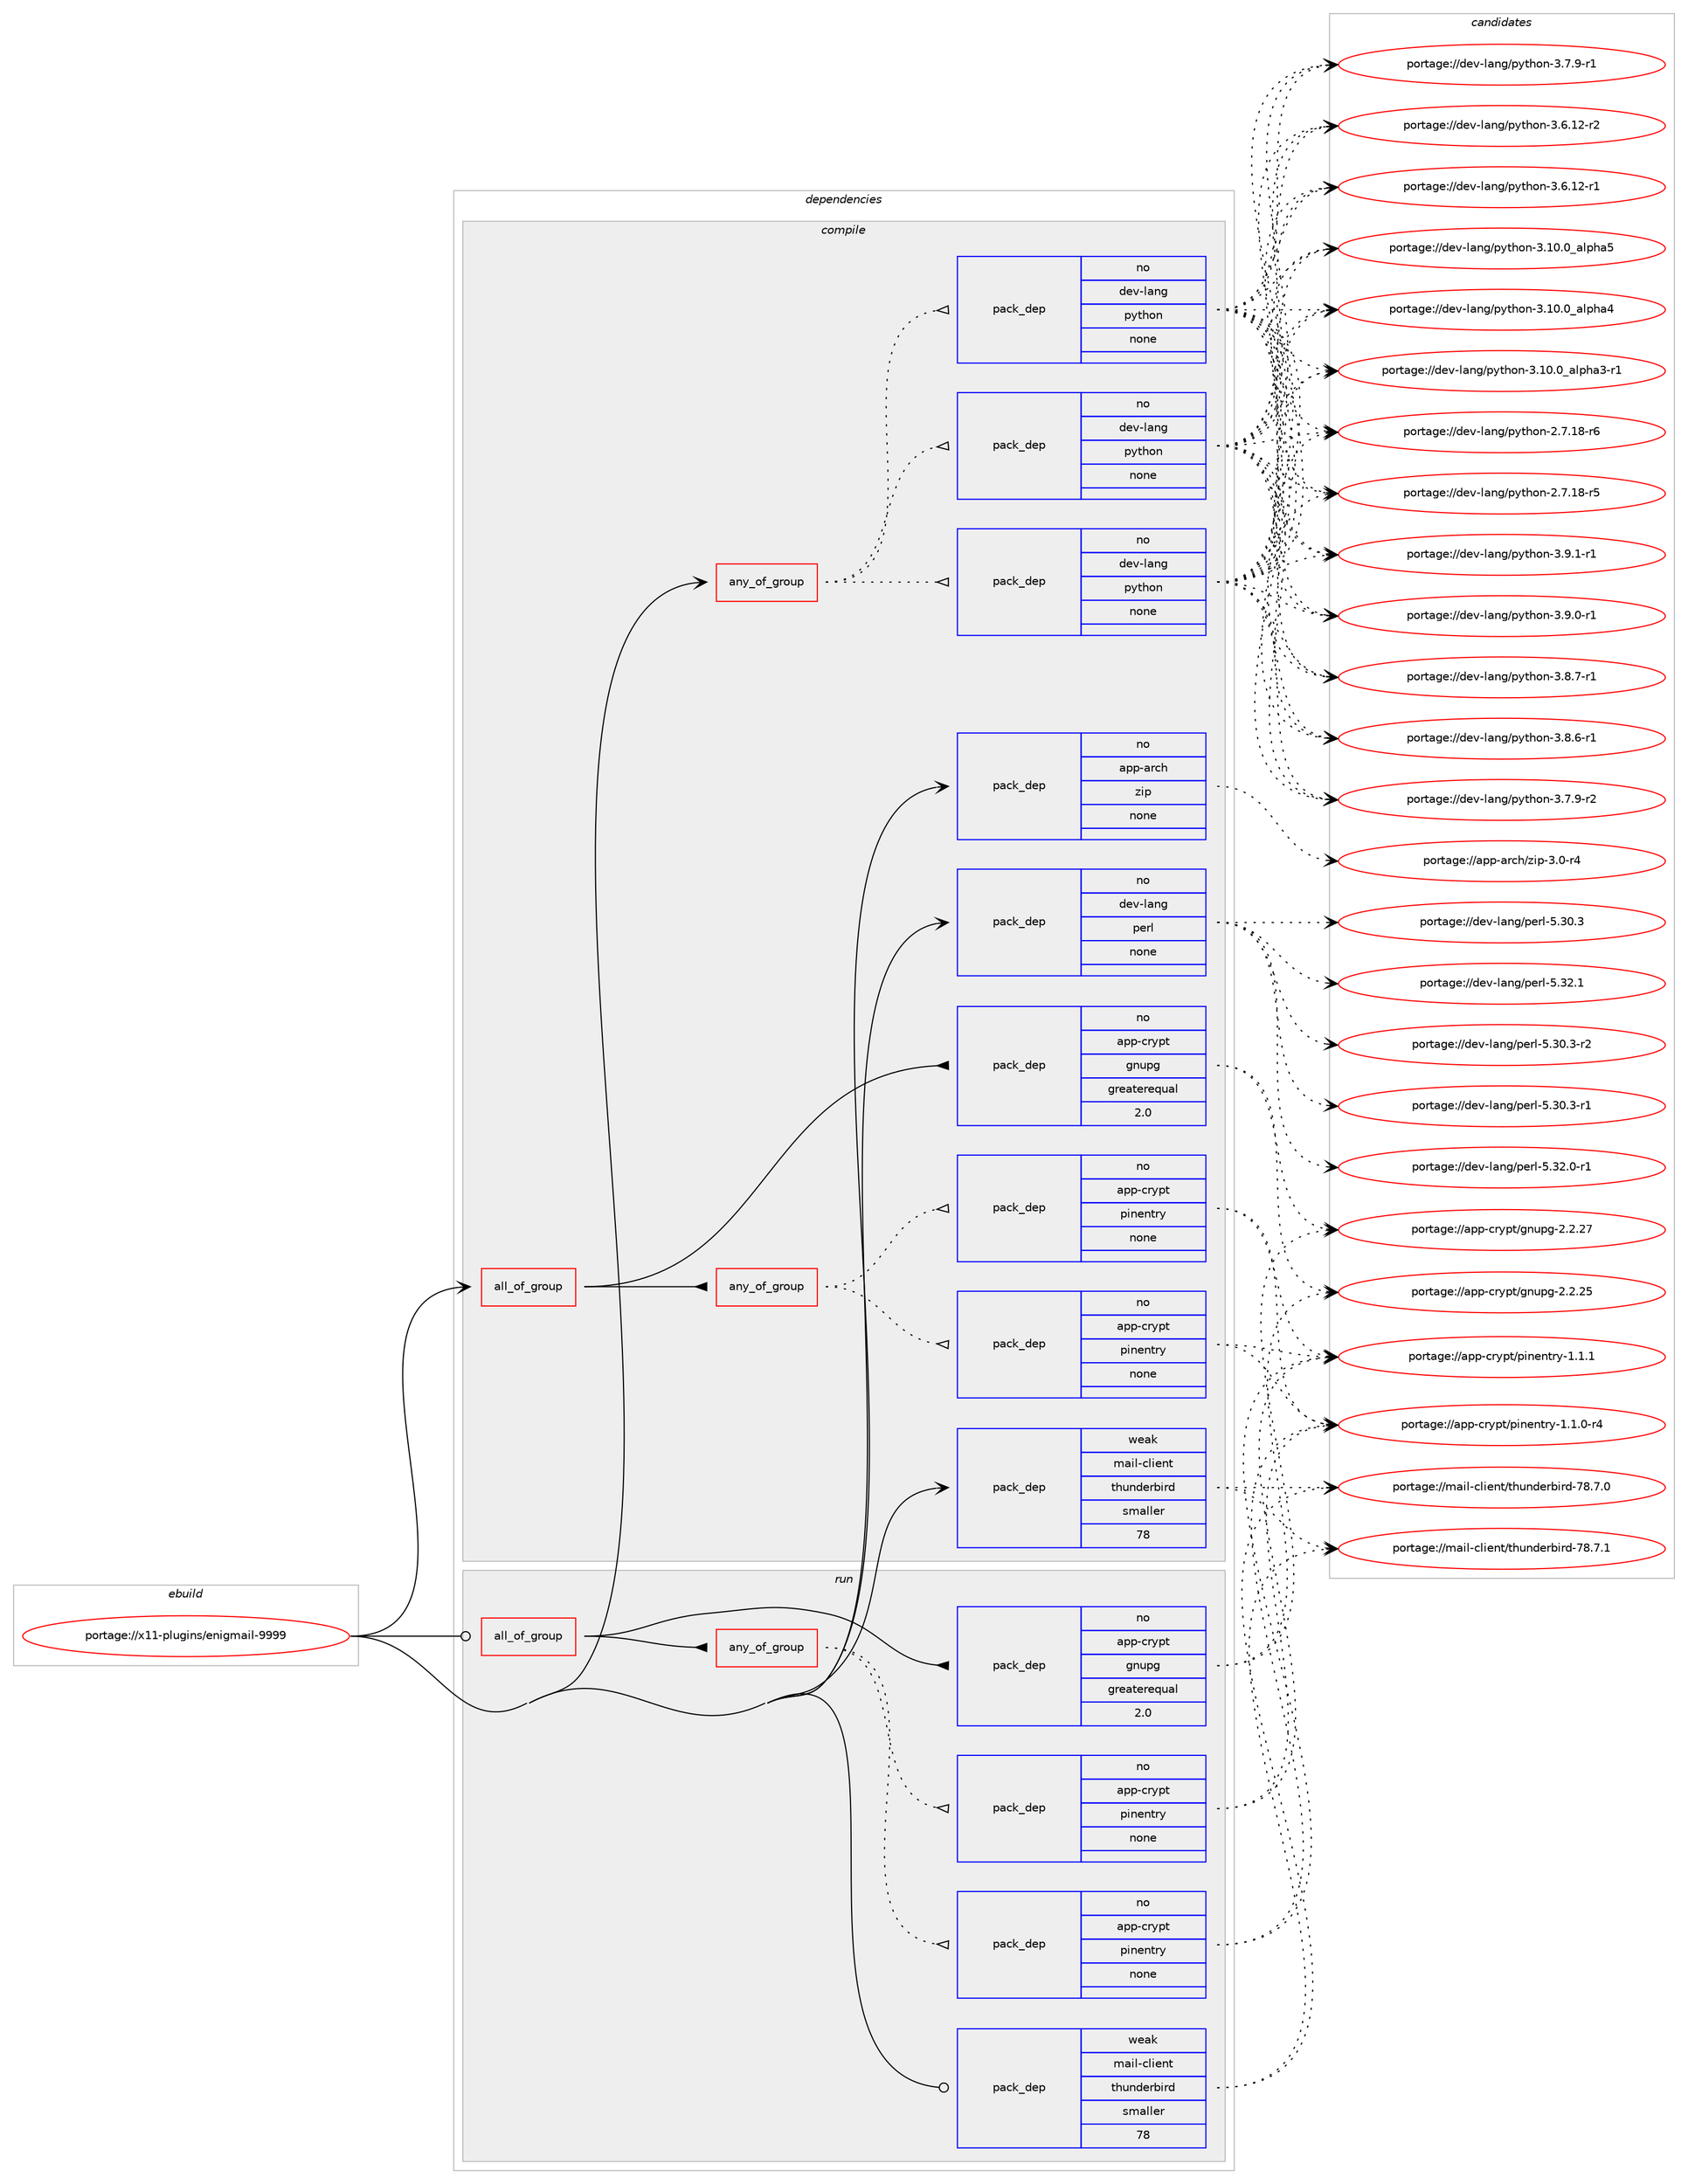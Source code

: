 digraph prolog {

# *************
# Graph options
# *************

newrank=true;
concentrate=true;
compound=true;
graph [rankdir=LR,fontname=Helvetica,fontsize=10,ranksep=1.5];#, ranksep=2.5, nodesep=0.2];
edge  [arrowhead=vee];
node  [fontname=Helvetica,fontsize=10];

# **********
# The ebuild
# **********

subgraph cluster_leftcol {
color=gray;
rank=same;
label=<<i>ebuild</i>>;
id [label="portage://x11-plugins/enigmail-9999", color=red, width=4, href="../x11-plugins/enigmail-9999.svg"];
}

# ****************
# The dependencies
# ****************

subgraph cluster_midcol {
color=gray;
label=<<i>dependencies</i>>;
subgraph cluster_compile {
fillcolor="#eeeeee";
style=filled;
label=<<i>compile</i>>;
subgraph all3 {
dependency1068 [label=<<TABLE BORDER="0" CELLBORDER="1" CELLSPACING="0" CELLPADDING="4"><TR><TD CELLPADDING="10">all_of_group</TD></TR></TABLE>>, shape=none, color=red];subgraph pack943 {
dependency1069 [label=<<TABLE BORDER="0" CELLBORDER="1" CELLSPACING="0" CELLPADDING="4" WIDTH="220"><TR><TD ROWSPAN="6" CELLPADDING="30">pack_dep</TD></TR><TR><TD WIDTH="110">no</TD></TR><TR><TD>app-crypt</TD></TR><TR><TD>gnupg</TD></TR><TR><TD>greaterequal</TD></TR><TR><TD>2.0</TD></TR></TABLE>>, shape=none, color=blue];
}
dependency1068:e -> dependency1069:w [weight=20,style="solid",arrowhead="inv"];
subgraph any13 {
dependency1070 [label=<<TABLE BORDER="0" CELLBORDER="1" CELLSPACING="0" CELLPADDING="4"><TR><TD CELLPADDING="10">any_of_group</TD></TR></TABLE>>, shape=none, color=red];subgraph pack944 {
dependency1071 [label=<<TABLE BORDER="0" CELLBORDER="1" CELLSPACING="0" CELLPADDING="4" WIDTH="220"><TR><TD ROWSPAN="6" CELLPADDING="30">pack_dep</TD></TR><TR><TD WIDTH="110">no</TD></TR><TR><TD>app-crypt</TD></TR><TR><TD>pinentry</TD></TR><TR><TD>none</TD></TR><TR><TD></TD></TR></TABLE>>, shape=none, color=blue];
}
dependency1070:e -> dependency1071:w [weight=20,style="dotted",arrowhead="oinv"];
subgraph pack945 {
dependency1072 [label=<<TABLE BORDER="0" CELLBORDER="1" CELLSPACING="0" CELLPADDING="4" WIDTH="220"><TR><TD ROWSPAN="6" CELLPADDING="30">pack_dep</TD></TR><TR><TD WIDTH="110">no</TD></TR><TR><TD>app-crypt</TD></TR><TR><TD>pinentry</TD></TR><TR><TD>none</TD></TR><TR><TD></TD></TR></TABLE>>, shape=none, color=blue];
}
dependency1070:e -> dependency1072:w [weight=20,style="dotted",arrowhead="oinv"];
}
dependency1068:e -> dependency1070:w [weight=20,style="solid",arrowhead="inv"];
}
id:e -> dependency1068:w [weight=20,style="solid",arrowhead="vee"];
subgraph any14 {
dependency1073 [label=<<TABLE BORDER="0" CELLBORDER="1" CELLSPACING="0" CELLPADDING="4"><TR><TD CELLPADDING="10">any_of_group</TD></TR></TABLE>>, shape=none, color=red];subgraph pack946 {
dependency1074 [label=<<TABLE BORDER="0" CELLBORDER="1" CELLSPACING="0" CELLPADDING="4" WIDTH="220"><TR><TD ROWSPAN="6" CELLPADDING="30">pack_dep</TD></TR><TR><TD WIDTH="110">no</TD></TR><TR><TD>dev-lang</TD></TR><TR><TD>python</TD></TR><TR><TD>none</TD></TR><TR><TD></TD></TR></TABLE>>, shape=none, color=blue];
}
dependency1073:e -> dependency1074:w [weight=20,style="dotted",arrowhead="oinv"];
subgraph pack947 {
dependency1075 [label=<<TABLE BORDER="0" CELLBORDER="1" CELLSPACING="0" CELLPADDING="4" WIDTH="220"><TR><TD ROWSPAN="6" CELLPADDING="30">pack_dep</TD></TR><TR><TD WIDTH="110">no</TD></TR><TR><TD>dev-lang</TD></TR><TR><TD>python</TD></TR><TR><TD>none</TD></TR><TR><TD></TD></TR></TABLE>>, shape=none, color=blue];
}
dependency1073:e -> dependency1075:w [weight=20,style="dotted",arrowhead="oinv"];
subgraph pack948 {
dependency1076 [label=<<TABLE BORDER="0" CELLBORDER="1" CELLSPACING="0" CELLPADDING="4" WIDTH="220"><TR><TD ROWSPAN="6" CELLPADDING="30">pack_dep</TD></TR><TR><TD WIDTH="110">no</TD></TR><TR><TD>dev-lang</TD></TR><TR><TD>python</TD></TR><TR><TD>none</TD></TR><TR><TD></TD></TR></TABLE>>, shape=none, color=blue];
}
dependency1073:e -> dependency1076:w [weight=20,style="dotted",arrowhead="oinv"];
}
id:e -> dependency1073:w [weight=20,style="solid",arrowhead="vee"];
subgraph pack949 {
dependency1077 [label=<<TABLE BORDER="0" CELLBORDER="1" CELLSPACING="0" CELLPADDING="4" WIDTH="220"><TR><TD ROWSPAN="6" CELLPADDING="30">pack_dep</TD></TR><TR><TD WIDTH="110">no</TD></TR><TR><TD>app-arch</TD></TR><TR><TD>zip</TD></TR><TR><TD>none</TD></TR><TR><TD></TD></TR></TABLE>>, shape=none, color=blue];
}
id:e -> dependency1077:w [weight=20,style="solid",arrowhead="vee"];
subgraph pack950 {
dependency1078 [label=<<TABLE BORDER="0" CELLBORDER="1" CELLSPACING="0" CELLPADDING="4" WIDTH="220"><TR><TD ROWSPAN="6" CELLPADDING="30">pack_dep</TD></TR><TR><TD WIDTH="110">no</TD></TR><TR><TD>dev-lang</TD></TR><TR><TD>perl</TD></TR><TR><TD>none</TD></TR><TR><TD></TD></TR></TABLE>>, shape=none, color=blue];
}
id:e -> dependency1078:w [weight=20,style="solid",arrowhead="vee"];
subgraph pack951 {
dependency1079 [label=<<TABLE BORDER="0" CELLBORDER="1" CELLSPACING="0" CELLPADDING="4" WIDTH="220"><TR><TD ROWSPAN="6" CELLPADDING="30">pack_dep</TD></TR><TR><TD WIDTH="110">weak</TD></TR><TR><TD>mail-client</TD></TR><TR><TD>thunderbird</TD></TR><TR><TD>smaller</TD></TR><TR><TD>78</TD></TR></TABLE>>, shape=none, color=blue];
}
id:e -> dependency1079:w [weight=20,style="solid",arrowhead="vee"];
}
subgraph cluster_compileandrun {
fillcolor="#eeeeee";
style=filled;
label=<<i>compile and run</i>>;
}
subgraph cluster_run {
fillcolor="#eeeeee";
style=filled;
label=<<i>run</i>>;
subgraph all4 {
dependency1080 [label=<<TABLE BORDER="0" CELLBORDER="1" CELLSPACING="0" CELLPADDING="4"><TR><TD CELLPADDING="10">all_of_group</TD></TR></TABLE>>, shape=none, color=red];subgraph pack952 {
dependency1081 [label=<<TABLE BORDER="0" CELLBORDER="1" CELLSPACING="0" CELLPADDING="4" WIDTH="220"><TR><TD ROWSPAN="6" CELLPADDING="30">pack_dep</TD></TR><TR><TD WIDTH="110">no</TD></TR><TR><TD>app-crypt</TD></TR><TR><TD>gnupg</TD></TR><TR><TD>greaterequal</TD></TR><TR><TD>2.0</TD></TR></TABLE>>, shape=none, color=blue];
}
dependency1080:e -> dependency1081:w [weight=20,style="solid",arrowhead="inv"];
subgraph any15 {
dependency1082 [label=<<TABLE BORDER="0" CELLBORDER="1" CELLSPACING="0" CELLPADDING="4"><TR><TD CELLPADDING="10">any_of_group</TD></TR></TABLE>>, shape=none, color=red];subgraph pack953 {
dependency1083 [label=<<TABLE BORDER="0" CELLBORDER="1" CELLSPACING="0" CELLPADDING="4" WIDTH="220"><TR><TD ROWSPAN="6" CELLPADDING="30">pack_dep</TD></TR><TR><TD WIDTH="110">no</TD></TR><TR><TD>app-crypt</TD></TR><TR><TD>pinentry</TD></TR><TR><TD>none</TD></TR><TR><TD></TD></TR></TABLE>>, shape=none, color=blue];
}
dependency1082:e -> dependency1083:w [weight=20,style="dotted",arrowhead="oinv"];
subgraph pack954 {
dependency1084 [label=<<TABLE BORDER="0" CELLBORDER="1" CELLSPACING="0" CELLPADDING="4" WIDTH="220"><TR><TD ROWSPAN="6" CELLPADDING="30">pack_dep</TD></TR><TR><TD WIDTH="110">no</TD></TR><TR><TD>app-crypt</TD></TR><TR><TD>pinentry</TD></TR><TR><TD>none</TD></TR><TR><TD></TD></TR></TABLE>>, shape=none, color=blue];
}
dependency1082:e -> dependency1084:w [weight=20,style="dotted",arrowhead="oinv"];
}
dependency1080:e -> dependency1082:w [weight=20,style="solid",arrowhead="inv"];
}
id:e -> dependency1080:w [weight=20,style="solid",arrowhead="odot"];
subgraph pack955 {
dependency1085 [label=<<TABLE BORDER="0" CELLBORDER="1" CELLSPACING="0" CELLPADDING="4" WIDTH="220"><TR><TD ROWSPAN="6" CELLPADDING="30">pack_dep</TD></TR><TR><TD WIDTH="110">weak</TD></TR><TR><TD>mail-client</TD></TR><TR><TD>thunderbird</TD></TR><TR><TD>smaller</TD></TR><TR><TD>78</TD></TR></TABLE>>, shape=none, color=blue];
}
id:e -> dependency1085:w [weight=20,style="solid",arrowhead="odot"];
}
}

# **************
# The candidates
# **************

subgraph cluster_choices {
rank=same;
color=gray;
label=<<i>candidates</i>>;

subgraph choice943 {
color=black;
nodesep=1;
choice9711211245991141211121164710311011711210345504650465055 [label="portage://app-crypt/gnupg-2.2.27", color=red, width=4,href="../app-crypt/gnupg-2.2.27.svg"];
choice9711211245991141211121164710311011711210345504650465053 [label="portage://app-crypt/gnupg-2.2.25", color=red, width=4,href="../app-crypt/gnupg-2.2.25.svg"];
dependency1069:e -> choice9711211245991141211121164710311011711210345504650465055:w [style=dotted,weight="100"];
dependency1069:e -> choice9711211245991141211121164710311011711210345504650465053:w [style=dotted,weight="100"];
}
subgraph choice944 {
color=black;
nodesep=1;
choice97112112459911412111211647112105110101110116114121454946494649 [label="portage://app-crypt/pinentry-1.1.1", color=red, width=4,href="../app-crypt/pinentry-1.1.1.svg"];
choice971121124599114121112116471121051101011101161141214549464946484511452 [label="portage://app-crypt/pinentry-1.1.0-r4", color=red, width=4,href="../app-crypt/pinentry-1.1.0-r4.svg"];
dependency1071:e -> choice97112112459911412111211647112105110101110116114121454946494649:w [style=dotted,weight="100"];
dependency1071:e -> choice971121124599114121112116471121051101011101161141214549464946484511452:w [style=dotted,weight="100"];
}
subgraph choice945 {
color=black;
nodesep=1;
choice97112112459911412111211647112105110101110116114121454946494649 [label="portage://app-crypt/pinentry-1.1.1", color=red, width=4,href="../app-crypt/pinentry-1.1.1.svg"];
choice971121124599114121112116471121051101011101161141214549464946484511452 [label="portage://app-crypt/pinentry-1.1.0-r4", color=red, width=4,href="../app-crypt/pinentry-1.1.0-r4.svg"];
dependency1072:e -> choice97112112459911412111211647112105110101110116114121454946494649:w [style=dotted,weight="100"];
dependency1072:e -> choice971121124599114121112116471121051101011101161141214549464946484511452:w [style=dotted,weight="100"];
}
subgraph choice946 {
color=black;
nodesep=1;
choice1001011184510897110103471121211161041111104551465746494511449 [label="portage://dev-lang/python-3.9.1-r1", color=red, width=4,href="../dev-lang/python-3.9.1-r1.svg"];
choice1001011184510897110103471121211161041111104551465746484511449 [label="portage://dev-lang/python-3.9.0-r1", color=red, width=4,href="../dev-lang/python-3.9.0-r1.svg"];
choice1001011184510897110103471121211161041111104551465646554511449 [label="portage://dev-lang/python-3.8.7-r1", color=red, width=4,href="../dev-lang/python-3.8.7-r1.svg"];
choice1001011184510897110103471121211161041111104551465646544511449 [label="portage://dev-lang/python-3.8.6-r1", color=red, width=4,href="../dev-lang/python-3.8.6-r1.svg"];
choice1001011184510897110103471121211161041111104551465546574511450 [label="portage://dev-lang/python-3.7.9-r2", color=red, width=4,href="../dev-lang/python-3.7.9-r2.svg"];
choice1001011184510897110103471121211161041111104551465546574511449 [label="portage://dev-lang/python-3.7.9-r1", color=red, width=4,href="../dev-lang/python-3.7.9-r1.svg"];
choice100101118451089711010347112121116104111110455146544649504511450 [label="portage://dev-lang/python-3.6.12-r2", color=red, width=4,href="../dev-lang/python-3.6.12-r2.svg"];
choice100101118451089711010347112121116104111110455146544649504511449 [label="portage://dev-lang/python-3.6.12-r1", color=red, width=4,href="../dev-lang/python-3.6.12-r1.svg"];
choice1001011184510897110103471121211161041111104551464948464895971081121049753 [label="portage://dev-lang/python-3.10.0_alpha5", color=red, width=4,href="../dev-lang/python-3.10.0_alpha5.svg"];
choice1001011184510897110103471121211161041111104551464948464895971081121049752 [label="portage://dev-lang/python-3.10.0_alpha4", color=red, width=4,href="../dev-lang/python-3.10.0_alpha4.svg"];
choice10010111845108971101034711212111610411111045514649484648959710811210497514511449 [label="portage://dev-lang/python-3.10.0_alpha3-r1", color=red, width=4,href="../dev-lang/python-3.10.0_alpha3-r1.svg"];
choice100101118451089711010347112121116104111110455046554649564511454 [label="portage://dev-lang/python-2.7.18-r6", color=red, width=4,href="../dev-lang/python-2.7.18-r6.svg"];
choice100101118451089711010347112121116104111110455046554649564511453 [label="portage://dev-lang/python-2.7.18-r5", color=red, width=4,href="../dev-lang/python-2.7.18-r5.svg"];
dependency1074:e -> choice1001011184510897110103471121211161041111104551465746494511449:w [style=dotted,weight="100"];
dependency1074:e -> choice1001011184510897110103471121211161041111104551465746484511449:w [style=dotted,weight="100"];
dependency1074:e -> choice1001011184510897110103471121211161041111104551465646554511449:w [style=dotted,weight="100"];
dependency1074:e -> choice1001011184510897110103471121211161041111104551465646544511449:w [style=dotted,weight="100"];
dependency1074:e -> choice1001011184510897110103471121211161041111104551465546574511450:w [style=dotted,weight="100"];
dependency1074:e -> choice1001011184510897110103471121211161041111104551465546574511449:w [style=dotted,weight="100"];
dependency1074:e -> choice100101118451089711010347112121116104111110455146544649504511450:w [style=dotted,weight="100"];
dependency1074:e -> choice100101118451089711010347112121116104111110455146544649504511449:w [style=dotted,weight="100"];
dependency1074:e -> choice1001011184510897110103471121211161041111104551464948464895971081121049753:w [style=dotted,weight="100"];
dependency1074:e -> choice1001011184510897110103471121211161041111104551464948464895971081121049752:w [style=dotted,weight="100"];
dependency1074:e -> choice10010111845108971101034711212111610411111045514649484648959710811210497514511449:w [style=dotted,weight="100"];
dependency1074:e -> choice100101118451089711010347112121116104111110455046554649564511454:w [style=dotted,weight="100"];
dependency1074:e -> choice100101118451089711010347112121116104111110455046554649564511453:w [style=dotted,weight="100"];
}
subgraph choice947 {
color=black;
nodesep=1;
choice1001011184510897110103471121211161041111104551465746494511449 [label="portage://dev-lang/python-3.9.1-r1", color=red, width=4,href="../dev-lang/python-3.9.1-r1.svg"];
choice1001011184510897110103471121211161041111104551465746484511449 [label="portage://dev-lang/python-3.9.0-r1", color=red, width=4,href="../dev-lang/python-3.9.0-r1.svg"];
choice1001011184510897110103471121211161041111104551465646554511449 [label="portage://dev-lang/python-3.8.7-r1", color=red, width=4,href="../dev-lang/python-3.8.7-r1.svg"];
choice1001011184510897110103471121211161041111104551465646544511449 [label="portage://dev-lang/python-3.8.6-r1", color=red, width=4,href="../dev-lang/python-3.8.6-r1.svg"];
choice1001011184510897110103471121211161041111104551465546574511450 [label="portage://dev-lang/python-3.7.9-r2", color=red, width=4,href="../dev-lang/python-3.7.9-r2.svg"];
choice1001011184510897110103471121211161041111104551465546574511449 [label="portage://dev-lang/python-3.7.9-r1", color=red, width=4,href="../dev-lang/python-3.7.9-r1.svg"];
choice100101118451089711010347112121116104111110455146544649504511450 [label="portage://dev-lang/python-3.6.12-r2", color=red, width=4,href="../dev-lang/python-3.6.12-r2.svg"];
choice100101118451089711010347112121116104111110455146544649504511449 [label="portage://dev-lang/python-3.6.12-r1", color=red, width=4,href="../dev-lang/python-3.6.12-r1.svg"];
choice1001011184510897110103471121211161041111104551464948464895971081121049753 [label="portage://dev-lang/python-3.10.0_alpha5", color=red, width=4,href="../dev-lang/python-3.10.0_alpha5.svg"];
choice1001011184510897110103471121211161041111104551464948464895971081121049752 [label="portage://dev-lang/python-3.10.0_alpha4", color=red, width=4,href="../dev-lang/python-3.10.0_alpha4.svg"];
choice10010111845108971101034711212111610411111045514649484648959710811210497514511449 [label="portage://dev-lang/python-3.10.0_alpha3-r1", color=red, width=4,href="../dev-lang/python-3.10.0_alpha3-r1.svg"];
choice100101118451089711010347112121116104111110455046554649564511454 [label="portage://dev-lang/python-2.7.18-r6", color=red, width=4,href="../dev-lang/python-2.7.18-r6.svg"];
choice100101118451089711010347112121116104111110455046554649564511453 [label="portage://dev-lang/python-2.7.18-r5", color=red, width=4,href="../dev-lang/python-2.7.18-r5.svg"];
dependency1075:e -> choice1001011184510897110103471121211161041111104551465746494511449:w [style=dotted,weight="100"];
dependency1075:e -> choice1001011184510897110103471121211161041111104551465746484511449:w [style=dotted,weight="100"];
dependency1075:e -> choice1001011184510897110103471121211161041111104551465646554511449:w [style=dotted,weight="100"];
dependency1075:e -> choice1001011184510897110103471121211161041111104551465646544511449:w [style=dotted,weight="100"];
dependency1075:e -> choice1001011184510897110103471121211161041111104551465546574511450:w [style=dotted,weight="100"];
dependency1075:e -> choice1001011184510897110103471121211161041111104551465546574511449:w [style=dotted,weight="100"];
dependency1075:e -> choice100101118451089711010347112121116104111110455146544649504511450:w [style=dotted,weight="100"];
dependency1075:e -> choice100101118451089711010347112121116104111110455146544649504511449:w [style=dotted,weight="100"];
dependency1075:e -> choice1001011184510897110103471121211161041111104551464948464895971081121049753:w [style=dotted,weight="100"];
dependency1075:e -> choice1001011184510897110103471121211161041111104551464948464895971081121049752:w [style=dotted,weight="100"];
dependency1075:e -> choice10010111845108971101034711212111610411111045514649484648959710811210497514511449:w [style=dotted,weight="100"];
dependency1075:e -> choice100101118451089711010347112121116104111110455046554649564511454:w [style=dotted,weight="100"];
dependency1075:e -> choice100101118451089711010347112121116104111110455046554649564511453:w [style=dotted,weight="100"];
}
subgraph choice948 {
color=black;
nodesep=1;
choice1001011184510897110103471121211161041111104551465746494511449 [label="portage://dev-lang/python-3.9.1-r1", color=red, width=4,href="../dev-lang/python-3.9.1-r1.svg"];
choice1001011184510897110103471121211161041111104551465746484511449 [label="portage://dev-lang/python-3.9.0-r1", color=red, width=4,href="../dev-lang/python-3.9.0-r1.svg"];
choice1001011184510897110103471121211161041111104551465646554511449 [label="portage://dev-lang/python-3.8.7-r1", color=red, width=4,href="../dev-lang/python-3.8.7-r1.svg"];
choice1001011184510897110103471121211161041111104551465646544511449 [label="portage://dev-lang/python-3.8.6-r1", color=red, width=4,href="../dev-lang/python-3.8.6-r1.svg"];
choice1001011184510897110103471121211161041111104551465546574511450 [label="portage://dev-lang/python-3.7.9-r2", color=red, width=4,href="../dev-lang/python-3.7.9-r2.svg"];
choice1001011184510897110103471121211161041111104551465546574511449 [label="portage://dev-lang/python-3.7.9-r1", color=red, width=4,href="../dev-lang/python-3.7.9-r1.svg"];
choice100101118451089711010347112121116104111110455146544649504511450 [label="portage://dev-lang/python-3.6.12-r2", color=red, width=4,href="../dev-lang/python-3.6.12-r2.svg"];
choice100101118451089711010347112121116104111110455146544649504511449 [label="portage://dev-lang/python-3.6.12-r1", color=red, width=4,href="../dev-lang/python-3.6.12-r1.svg"];
choice1001011184510897110103471121211161041111104551464948464895971081121049753 [label="portage://dev-lang/python-3.10.0_alpha5", color=red, width=4,href="../dev-lang/python-3.10.0_alpha5.svg"];
choice1001011184510897110103471121211161041111104551464948464895971081121049752 [label="portage://dev-lang/python-3.10.0_alpha4", color=red, width=4,href="../dev-lang/python-3.10.0_alpha4.svg"];
choice10010111845108971101034711212111610411111045514649484648959710811210497514511449 [label="portage://dev-lang/python-3.10.0_alpha3-r1", color=red, width=4,href="../dev-lang/python-3.10.0_alpha3-r1.svg"];
choice100101118451089711010347112121116104111110455046554649564511454 [label="portage://dev-lang/python-2.7.18-r6", color=red, width=4,href="../dev-lang/python-2.7.18-r6.svg"];
choice100101118451089711010347112121116104111110455046554649564511453 [label="portage://dev-lang/python-2.7.18-r5", color=red, width=4,href="../dev-lang/python-2.7.18-r5.svg"];
dependency1076:e -> choice1001011184510897110103471121211161041111104551465746494511449:w [style=dotted,weight="100"];
dependency1076:e -> choice1001011184510897110103471121211161041111104551465746484511449:w [style=dotted,weight="100"];
dependency1076:e -> choice1001011184510897110103471121211161041111104551465646554511449:w [style=dotted,weight="100"];
dependency1076:e -> choice1001011184510897110103471121211161041111104551465646544511449:w [style=dotted,weight="100"];
dependency1076:e -> choice1001011184510897110103471121211161041111104551465546574511450:w [style=dotted,weight="100"];
dependency1076:e -> choice1001011184510897110103471121211161041111104551465546574511449:w [style=dotted,weight="100"];
dependency1076:e -> choice100101118451089711010347112121116104111110455146544649504511450:w [style=dotted,weight="100"];
dependency1076:e -> choice100101118451089711010347112121116104111110455146544649504511449:w [style=dotted,weight="100"];
dependency1076:e -> choice1001011184510897110103471121211161041111104551464948464895971081121049753:w [style=dotted,weight="100"];
dependency1076:e -> choice1001011184510897110103471121211161041111104551464948464895971081121049752:w [style=dotted,weight="100"];
dependency1076:e -> choice10010111845108971101034711212111610411111045514649484648959710811210497514511449:w [style=dotted,weight="100"];
dependency1076:e -> choice100101118451089711010347112121116104111110455046554649564511454:w [style=dotted,weight="100"];
dependency1076:e -> choice100101118451089711010347112121116104111110455046554649564511453:w [style=dotted,weight="100"];
}
subgraph choice949 {
color=black;
nodesep=1;
choice9711211245971149910447122105112455146484511452 [label="portage://app-arch/zip-3.0-r4", color=red, width=4,href="../app-arch/zip-3.0-r4.svg"];
dependency1077:e -> choice9711211245971149910447122105112455146484511452:w [style=dotted,weight="100"];
}
subgraph choice950 {
color=black;
nodesep=1;
choice10010111845108971101034711210111410845534651504649 [label="portage://dev-lang/perl-5.32.1", color=red, width=4,href="../dev-lang/perl-5.32.1.svg"];
choice100101118451089711010347112101114108455346515046484511449 [label="portage://dev-lang/perl-5.32.0-r1", color=red, width=4,href="../dev-lang/perl-5.32.0-r1.svg"];
choice100101118451089711010347112101114108455346514846514511450 [label="portage://dev-lang/perl-5.30.3-r2", color=red, width=4,href="../dev-lang/perl-5.30.3-r2.svg"];
choice100101118451089711010347112101114108455346514846514511449 [label="portage://dev-lang/perl-5.30.3-r1", color=red, width=4,href="../dev-lang/perl-5.30.3-r1.svg"];
choice10010111845108971101034711210111410845534651484651 [label="portage://dev-lang/perl-5.30.3", color=red, width=4,href="../dev-lang/perl-5.30.3.svg"];
dependency1078:e -> choice10010111845108971101034711210111410845534651504649:w [style=dotted,weight="100"];
dependency1078:e -> choice100101118451089711010347112101114108455346515046484511449:w [style=dotted,weight="100"];
dependency1078:e -> choice100101118451089711010347112101114108455346514846514511450:w [style=dotted,weight="100"];
dependency1078:e -> choice100101118451089711010347112101114108455346514846514511449:w [style=dotted,weight="100"];
dependency1078:e -> choice10010111845108971101034711210111410845534651484651:w [style=dotted,weight="100"];
}
subgraph choice951 {
color=black;
nodesep=1;
choice109971051084599108105101110116471161041171101001011149810511410045555646554649 [label="portage://mail-client/thunderbird-78.7.1", color=red, width=4,href="../mail-client/thunderbird-78.7.1.svg"];
choice109971051084599108105101110116471161041171101001011149810511410045555646554648 [label="portage://mail-client/thunderbird-78.7.0", color=red, width=4,href="../mail-client/thunderbird-78.7.0.svg"];
dependency1079:e -> choice109971051084599108105101110116471161041171101001011149810511410045555646554649:w [style=dotted,weight="100"];
dependency1079:e -> choice109971051084599108105101110116471161041171101001011149810511410045555646554648:w [style=dotted,weight="100"];
}
subgraph choice952 {
color=black;
nodesep=1;
choice9711211245991141211121164710311011711210345504650465055 [label="portage://app-crypt/gnupg-2.2.27", color=red, width=4,href="../app-crypt/gnupg-2.2.27.svg"];
choice9711211245991141211121164710311011711210345504650465053 [label="portage://app-crypt/gnupg-2.2.25", color=red, width=4,href="../app-crypt/gnupg-2.2.25.svg"];
dependency1081:e -> choice9711211245991141211121164710311011711210345504650465055:w [style=dotted,weight="100"];
dependency1081:e -> choice9711211245991141211121164710311011711210345504650465053:w [style=dotted,weight="100"];
}
subgraph choice953 {
color=black;
nodesep=1;
choice97112112459911412111211647112105110101110116114121454946494649 [label="portage://app-crypt/pinentry-1.1.1", color=red, width=4,href="../app-crypt/pinentry-1.1.1.svg"];
choice971121124599114121112116471121051101011101161141214549464946484511452 [label="portage://app-crypt/pinentry-1.1.0-r4", color=red, width=4,href="../app-crypt/pinentry-1.1.0-r4.svg"];
dependency1083:e -> choice97112112459911412111211647112105110101110116114121454946494649:w [style=dotted,weight="100"];
dependency1083:e -> choice971121124599114121112116471121051101011101161141214549464946484511452:w [style=dotted,weight="100"];
}
subgraph choice954 {
color=black;
nodesep=1;
choice97112112459911412111211647112105110101110116114121454946494649 [label="portage://app-crypt/pinentry-1.1.1", color=red, width=4,href="../app-crypt/pinentry-1.1.1.svg"];
choice971121124599114121112116471121051101011101161141214549464946484511452 [label="portage://app-crypt/pinentry-1.1.0-r4", color=red, width=4,href="../app-crypt/pinentry-1.1.0-r4.svg"];
dependency1084:e -> choice97112112459911412111211647112105110101110116114121454946494649:w [style=dotted,weight="100"];
dependency1084:e -> choice971121124599114121112116471121051101011101161141214549464946484511452:w [style=dotted,weight="100"];
}
subgraph choice955 {
color=black;
nodesep=1;
choice109971051084599108105101110116471161041171101001011149810511410045555646554649 [label="portage://mail-client/thunderbird-78.7.1", color=red, width=4,href="../mail-client/thunderbird-78.7.1.svg"];
choice109971051084599108105101110116471161041171101001011149810511410045555646554648 [label="portage://mail-client/thunderbird-78.7.0", color=red, width=4,href="../mail-client/thunderbird-78.7.0.svg"];
dependency1085:e -> choice109971051084599108105101110116471161041171101001011149810511410045555646554649:w [style=dotted,weight="100"];
dependency1085:e -> choice109971051084599108105101110116471161041171101001011149810511410045555646554648:w [style=dotted,weight="100"];
}
}

}
